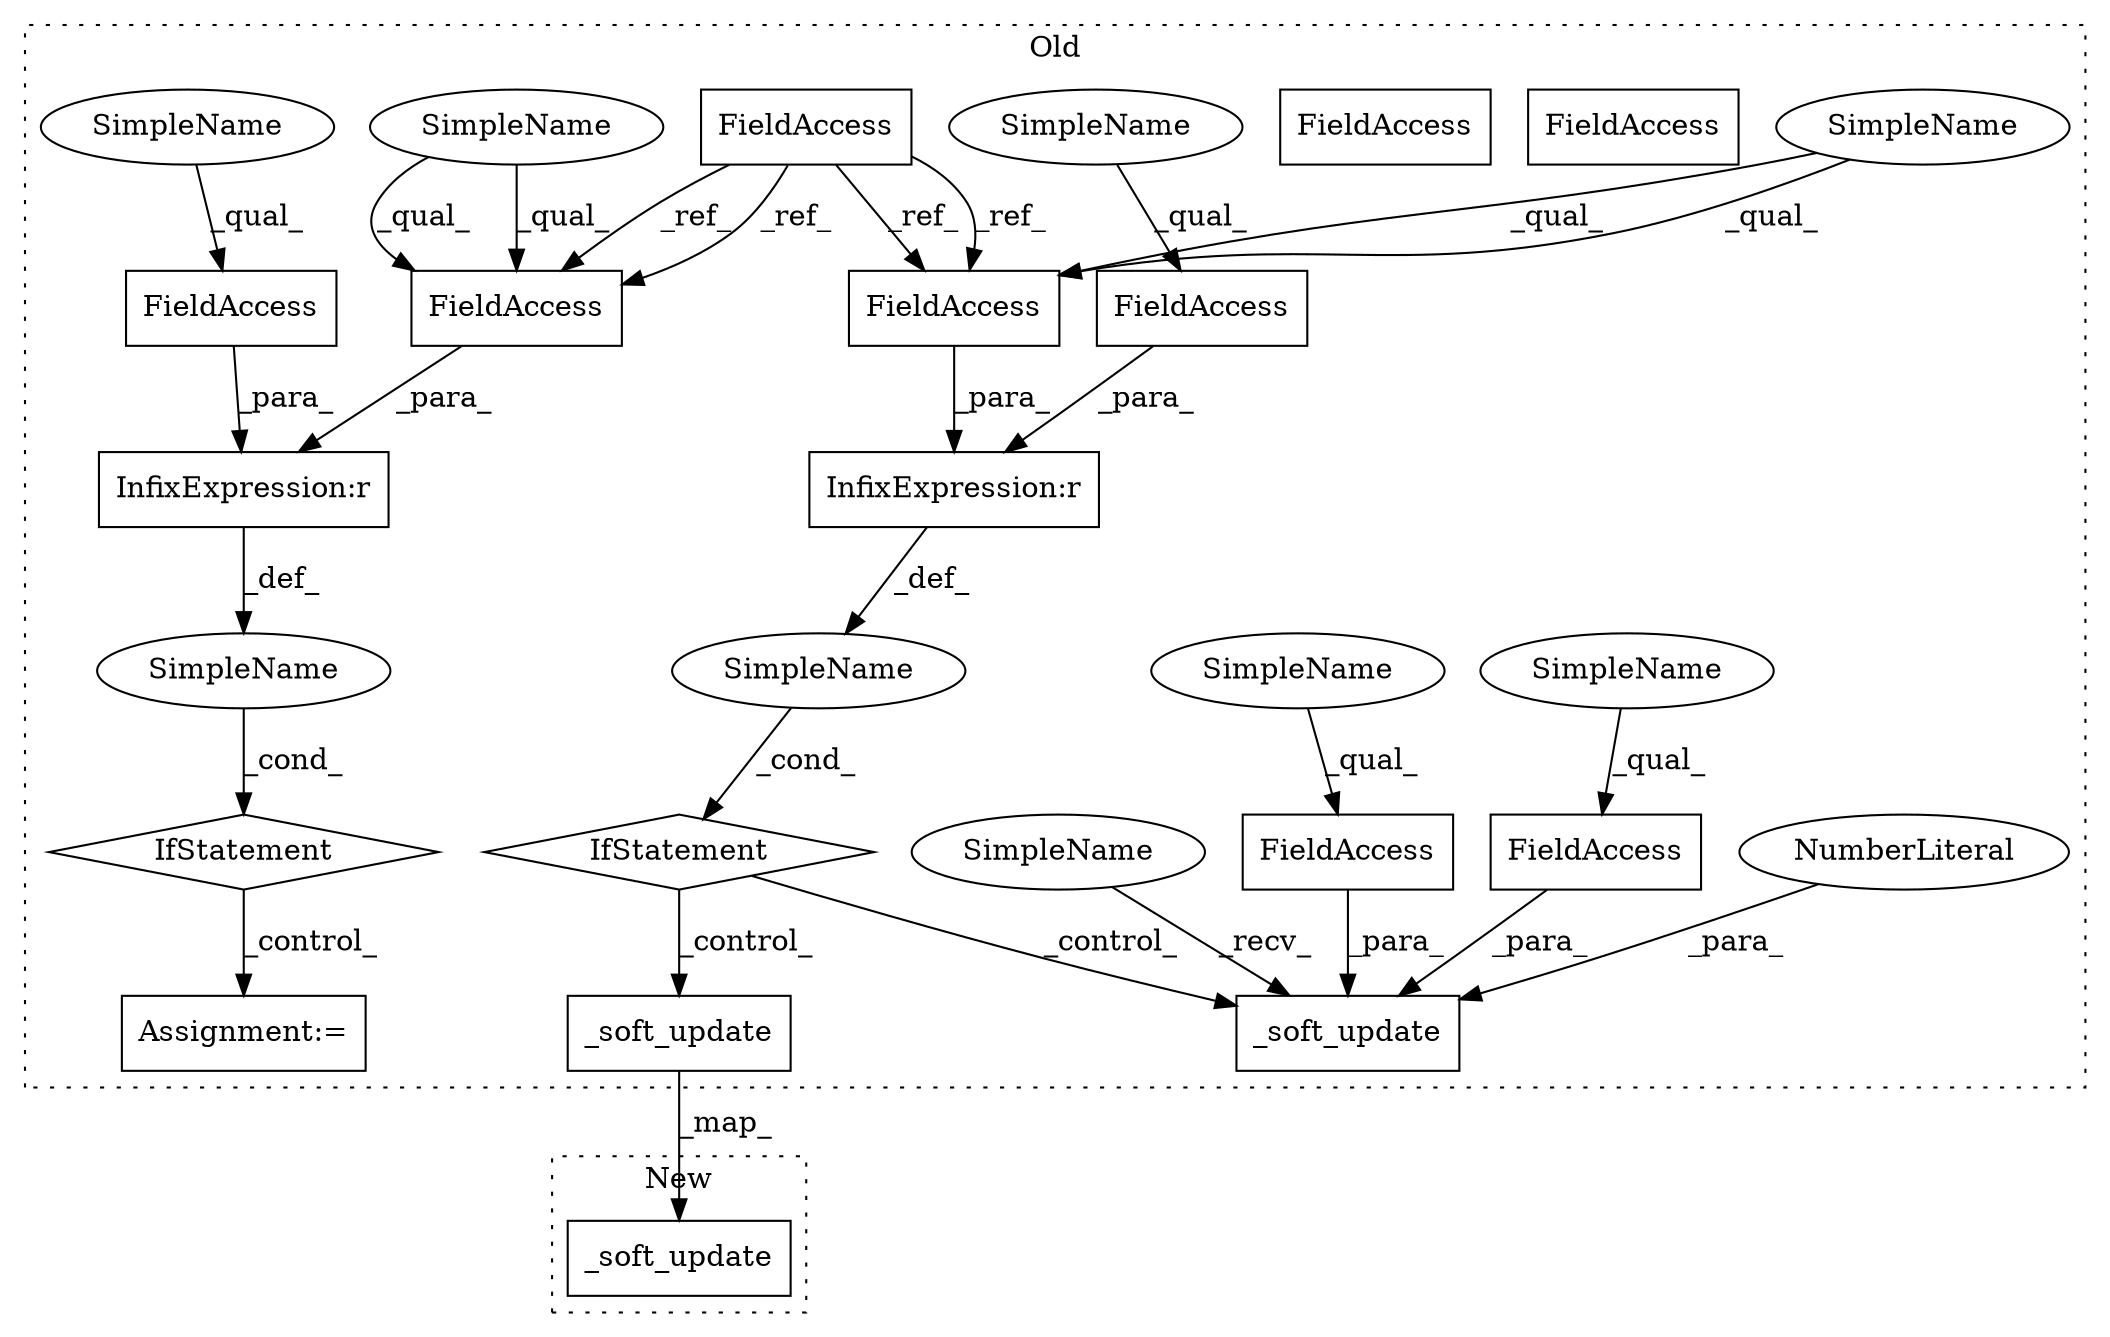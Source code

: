 digraph G {
subgraph cluster0 {
1 [label="_soft_update" a="32" s="4355,4413" l="13,1" shape="box"];
3 [label="InfixExpression:r" a="27" s="4238" l="3" shape="box"];
4 [label="_soft_update" a="32" s="4274,4327" l="13,1" shape="box"];
5 [label="NumberLiteral" a="34" s="4324" l="3" shape="ellipse"];
6 [label="FieldAccess" a="22" s="4287" l="14" shape="box"];
7 [label="FieldAccess" a="22" s="4241" l="18" shape="box"];
8 [label="FieldAccess" a="22" s="2565" l="14" shape="box"];
9 [label="FieldAccess" a="22" s="4302" l="21" shape="box"];
10 [label="IfStatement" a="25" s="4220,4259" l="4,2" shape="diamond"];
11 [label="FieldAccess" a="22" s="3668" l="18" shape="box"];
12 [label="SimpleName" a="42" s="" l="" shape="ellipse"];
13 [label="InfixExpression:r" a="27" s="3665" l="3" shape="box"];
14 [label="FieldAccess" a="22" s="3651" l="14" shape="box"];
15 [label="FieldAccess" a="22" s="4224" l="14" shape="box"];
16 [label="IfStatement" a="25" s="3647,3686" l="4,2" shape="diamond"];
17 [label="SimpleName" a="42" s="" l="" shape="ellipse"];
18 [label="Assignment:=" a="7" s="3711" l="1" shape="box"];
19 [label="FieldAccess" a="22" s="3651" l="14" shape="box"];
20 [label="FieldAccess" a="22" s="4224" l="14" shape="box"];
21 [label="SimpleName" a="42" s="4302" l="4" shape="ellipse"];
22 [label="SimpleName" a="42" s="3651" l="4" shape="ellipse"];
23 [label="SimpleName" a="42" s="4241" l="4" shape="ellipse"];
24 [label="SimpleName" a="42" s="4224" l="4" shape="ellipse"];
25 [label="SimpleName" a="42" s="4269" l="4" shape="ellipse"];
26 [label="SimpleName" a="42" s="4287" l="4" shape="ellipse"];
27 [label="SimpleName" a="42" s="3668" l="4" shape="ellipse"];
label = "Old";
style="dotted";
}
subgraph cluster1 {
2 [label="_soft_update" a="32" s="4126,4184" l="13,1" shape="box"];
label = "New";
style="dotted";
}
1 -> 2 [label="_map_"];
3 -> 12 [label="_def_"];
5 -> 4 [label="_para_"];
6 -> 4 [label="_para_"];
7 -> 3 [label="_para_"];
8 -> 20 [label="_ref_"];
8 -> 19 [label="_ref_"];
8 -> 20 [label="_ref_"];
8 -> 19 [label="_ref_"];
9 -> 4 [label="_para_"];
10 -> 4 [label="_control_"];
10 -> 1 [label="_control_"];
11 -> 13 [label="_para_"];
12 -> 10 [label="_cond_"];
13 -> 17 [label="_def_"];
16 -> 18 [label="_control_"];
17 -> 16 [label="_cond_"];
19 -> 13 [label="_para_"];
20 -> 3 [label="_para_"];
21 -> 9 [label="_qual_"];
22 -> 19 [label="_qual_"];
22 -> 19 [label="_qual_"];
23 -> 7 [label="_qual_"];
24 -> 20 [label="_qual_"];
24 -> 20 [label="_qual_"];
25 -> 4 [label="_recv_"];
26 -> 6 [label="_qual_"];
27 -> 11 [label="_qual_"];
}